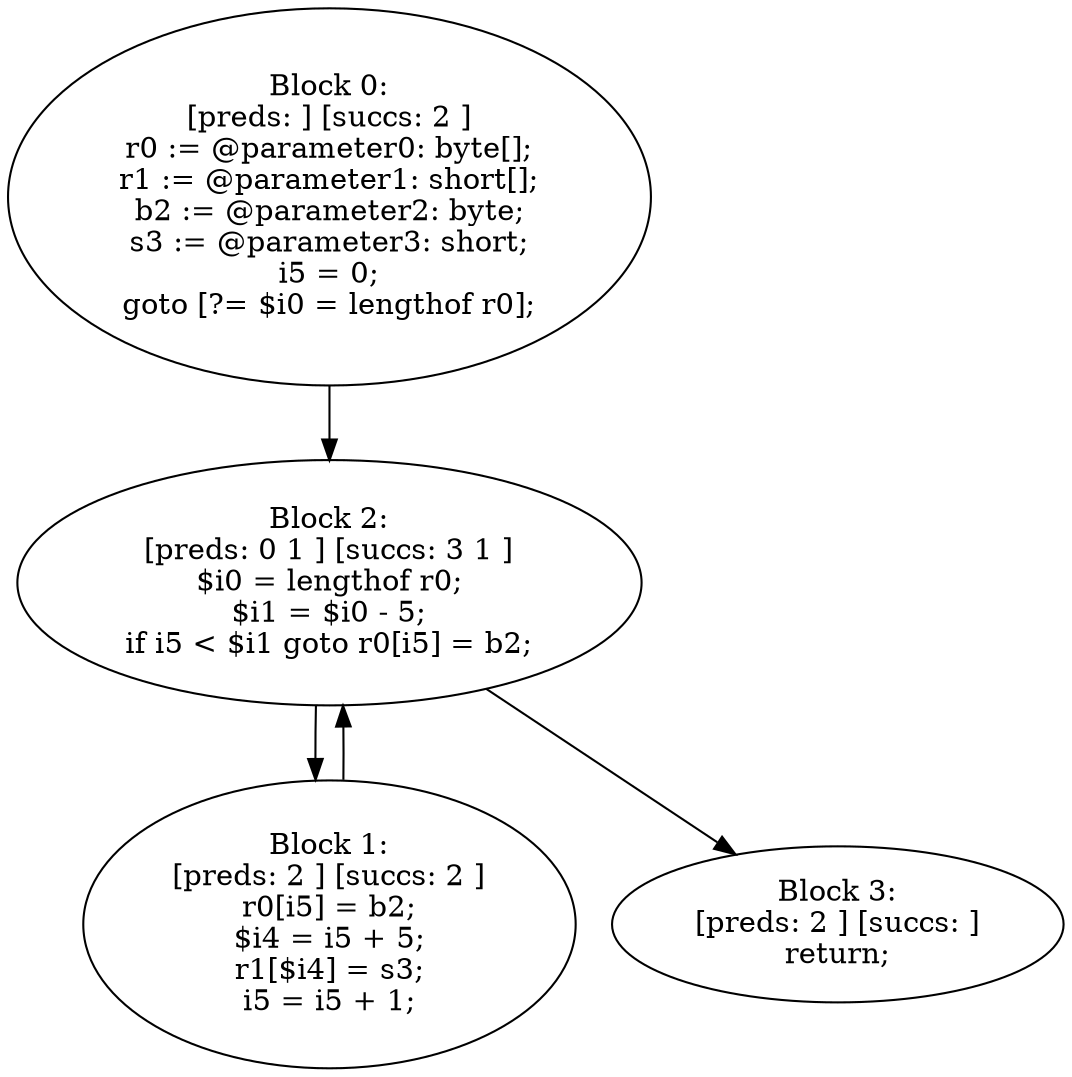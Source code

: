 digraph "unitGraph" {
    "Block 0:
[preds: ] [succs: 2 ]
r0 := @parameter0: byte[];
r1 := @parameter1: short[];
b2 := @parameter2: byte;
s3 := @parameter3: short;
i5 = 0;
goto [?= $i0 = lengthof r0];
"
    "Block 1:
[preds: 2 ] [succs: 2 ]
r0[i5] = b2;
$i4 = i5 + 5;
r1[$i4] = s3;
i5 = i5 + 1;
"
    "Block 2:
[preds: 0 1 ] [succs: 3 1 ]
$i0 = lengthof r0;
$i1 = $i0 - 5;
if i5 < $i1 goto r0[i5] = b2;
"
    "Block 3:
[preds: 2 ] [succs: ]
return;
"
    "Block 0:
[preds: ] [succs: 2 ]
r0 := @parameter0: byte[];
r1 := @parameter1: short[];
b2 := @parameter2: byte;
s3 := @parameter3: short;
i5 = 0;
goto [?= $i0 = lengthof r0];
"->"Block 2:
[preds: 0 1 ] [succs: 3 1 ]
$i0 = lengthof r0;
$i1 = $i0 - 5;
if i5 < $i1 goto r0[i5] = b2;
";
    "Block 1:
[preds: 2 ] [succs: 2 ]
r0[i5] = b2;
$i4 = i5 + 5;
r1[$i4] = s3;
i5 = i5 + 1;
"->"Block 2:
[preds: 0 1 ] [succs: 3 1 ]
$i0 = lengthof r0;
$i1 = $i0 - 5;
if i5 < $i1 goto r0[i5] = b2;
";
    "Block 2:
[preds: 0 1 ] [succs: 3 1 ]
$i0 = lengthof r0;
$i1 = $i0 - 5;
if i5 < $i1 goto r0[i5] = b2;
"->"Block 3:
[preds: 2 ] [succs: ]
return;
";
    "Block 2:
[preds: 0 1 ] [succs: 3 1 ]
$i0 = lengthof r0;
$i1 = $i0 - 5;
if i5 < $i1 goto r0[i5] = b2;
"->"Block 1:
[preds: 2 ] [succs: 2 ]
r0[i5] = b2;
$i4 = i5 + 5;
r1[$i4] = s3;
i5 = i5 + 1;
";
}

